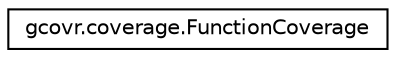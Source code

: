 digraph "Graphical Class Hierarchy"
{
 // LATEX_PDF_SIZE
  edge [fontname="Helvetica",fontsize="10",labelfontname="Helvetica",labelfontsize="10"];
  node [fontname="Helvetica",fontsize="10",shape=record];
  rankdir="LR";
  Node0 [label="gcovr.coverage.FunctionCoverage",height=0.2,width=0.4,color="black", fillcolor="white", style="filled",URL="$classgcovr_1_1coverage_1_1FunctionCoverage.html",tooltip=" "];
}
